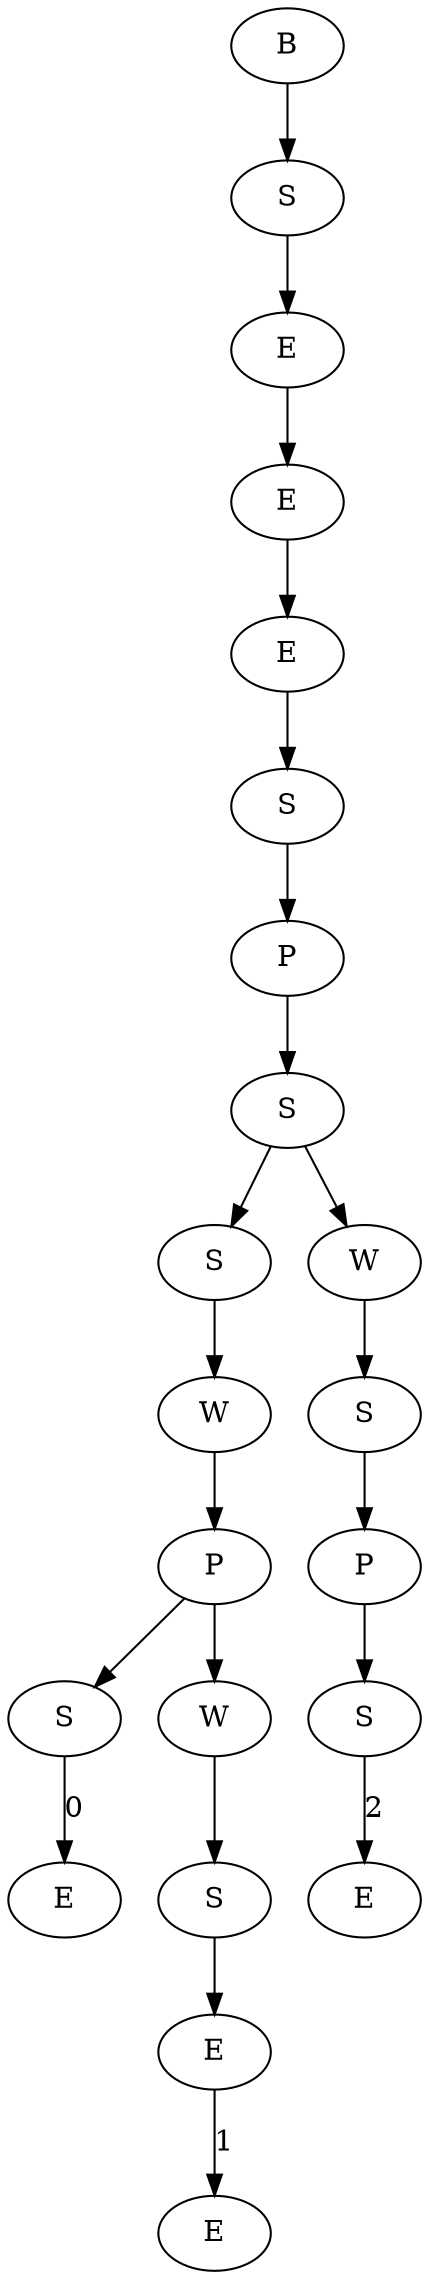 digraph G{
7714856[label="E"]
7715336[label="S"]
7715336->7714856[label=0];
7717704[label="E"]
7717256[label="E"]
7717256->7717704[label=1];
7714824[label="S"]
7714824->7717256;
7714888[label="W"]
7714888->7714824;
7715592[label="P"]
7715592->7715336;
7715592->7714888;
7715080[label="W"]
7715080->7715592;
7715368[label="S"]
7715368->7715080;
7717160[label="E"]
7717000[label="S"]
7717000->7717160[label=2];
7717064[label="P"]
7717064->7717000;
7716904[label="S"]
7716904->7717064;
7717544[label="W"]
7717544->7716904;
7715208[label="S"]
7715208->7715368;
7715208->7717544;
7715240[label="P"]
7715240->7715208;
7714952[label="S"]
7714952->7715240;
7715176[label="E"]
7715176->7714952;
7715048[label="E"]
7715048->7715176;
7715432[label="E"]
7715432->7715048;
7715400[label="S"]
7715400->7715432;
7715016[label="B"]
7715016->7715400;
}